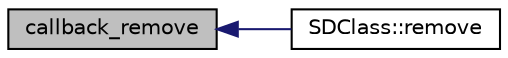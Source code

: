 digraph "callback_remove"
{
  edge [fontname="Helvetica",fontsize="10",labelfontname="Helvetica",labelfontsize="10"];
  node [fontname="Helvetica",fontsize="10",shape=record];
  rankdir="LR";
  Node1 [label="callback_remove",height=0.2,width=0.4,color="black", fillcolor="grey75", style="filled", fontcolor="black"];
  Node1 -> Node2 [dir="back",color="midnightblue",fontsize="10",style="solid"];
  Node2 [label="SDClass::remove",height=0.2,width=0.4,color="black", fillcolor="white", style="filled",URL="$class_s_d_class.html#a0286f8bb49b66dfc1f7b176af9e6694b"];
}
